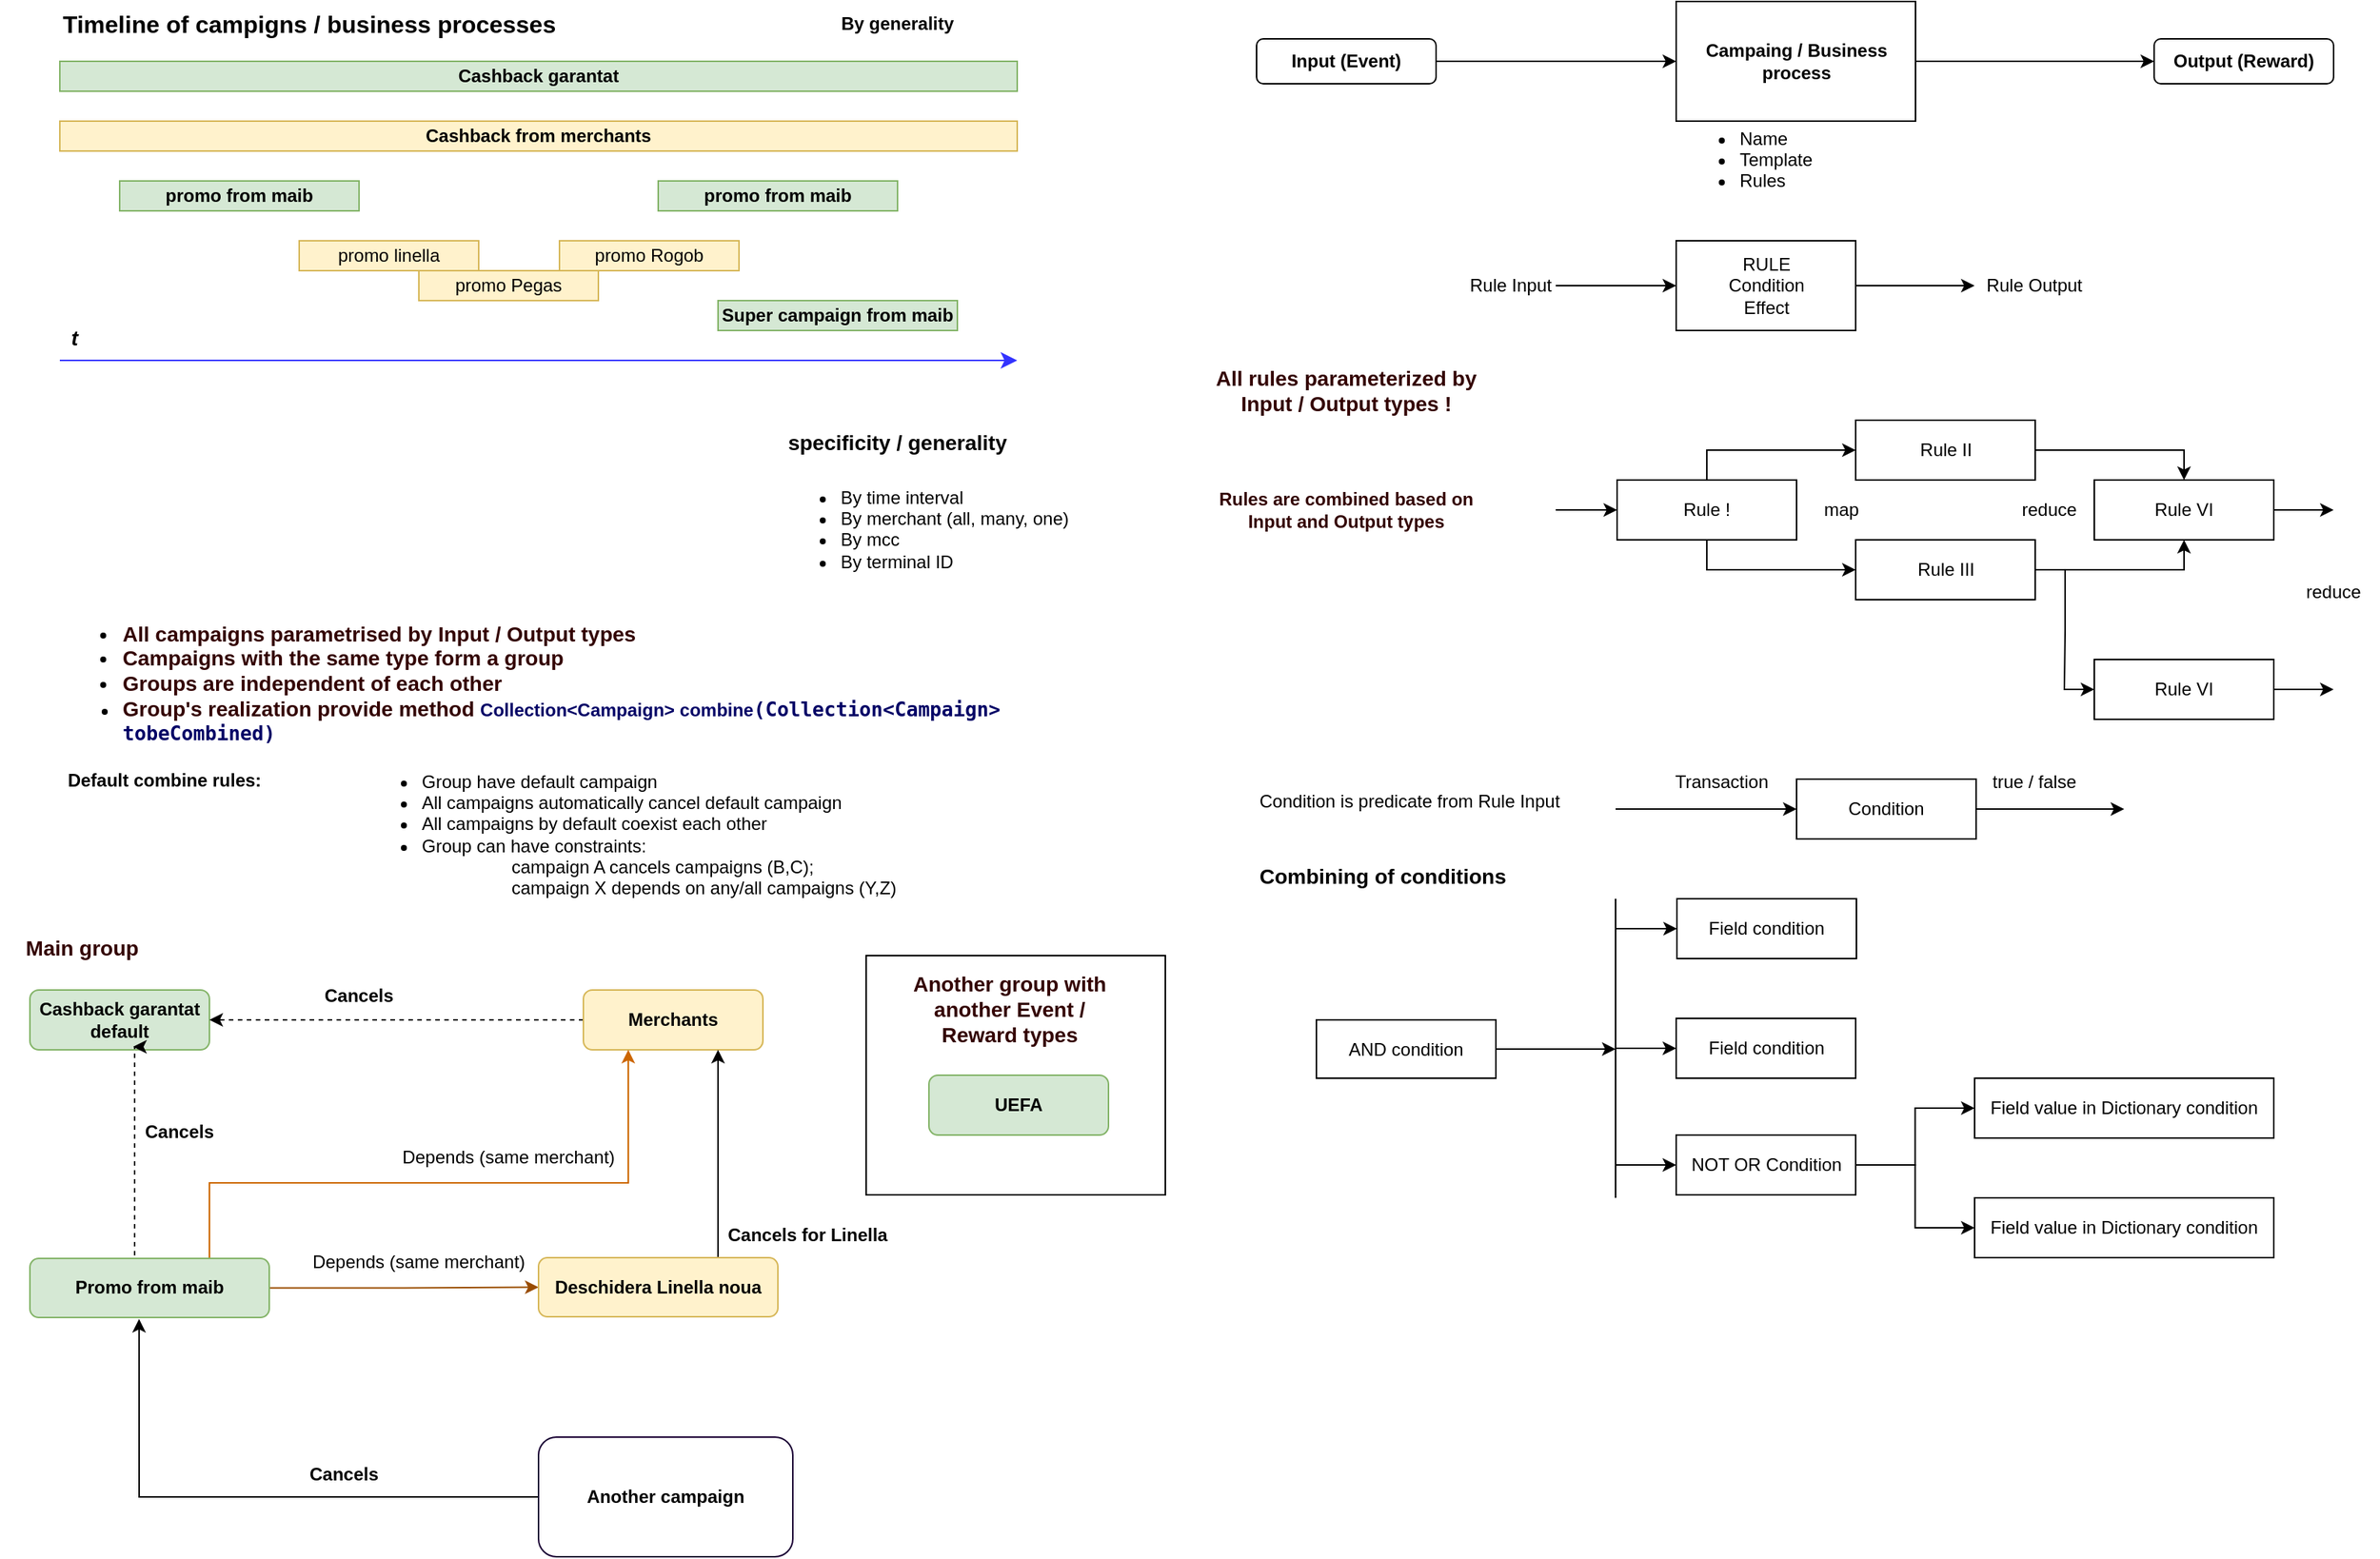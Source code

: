 <mxfile version="21.2.3" type="github">
  <diagram name="Страница 1" id="YVO7yBQdUToCooKlwACB">
    <mxGraphModel dx="1434" dy="796" grid="1" gridSize="10" guides="1" tooltips="1" connect="1" arrows="1" fold="1" page="1" pageScale="1" pageWidth="827" pageHeight="1169" math="0" shadow="0">
      <root>
        <mxCell id="0" />
        <mxCell id="1" parent="0" />
        <mxCell id="iBNtOLJXSLs2kxBYLgRO-43" value="" style="rounded=0;whiteSpace=wrap;html=1;" parent="1" vertex="1">
          <mxGeometry x="619" y="678" width="200" height="160" as="geometry" />
        </mxCell>
        <mxCell id="iBNtOLJXSLs2kxBYLgRO-1" value="&lt;b&gt;Cashback garantat&lt;/b&gt;" style="rounded=0;whiteSpace=wrap;html=1;fillColor=#d5e8d4;strokeColor=#82b366;" parent="1" vertex="1">
          <mxGeometry x="80" y="80" width="640" height="20" as="geometry" />
        </mxCell>
        <mxCell id="iBNtOLJXSLs2kxBYLgRO-2" value="&lt;b&gt;&lt;font style=&quot;font-size: 16px;&quot;&gt;Timeline of campigns / business processes&lt;/font&gt;&lt;/b&gt;" style="text;html=1;strokeColor=none;fillColor=none;align=left;verticalAlign=middle;whiteSpace=wrap;rounded=0;" parent="1" vertex="1">
          <mxGeometry x="80" y="40" width="340" height="30" as="geometry" />
        </mxCell>
        <mxCell id="iBNtOLJXSLs2kxBYLgRO-3" value="&lt;b&gt;By generality&lt;/b&gt;" style="text;html=1;strokeColor=none;fillColor=none;align=center;verticalAlign=middle;whiteSpace=wrap;rounded=0;" parent="1" vertex="1">
          <mxGeometry x="560" y="40" width="160" height="30" as="geometry" />
        </mxCell>
        <mxCell id="iBNtOLJXSLs2kxBYLgRO-4" value="&lt;b&gt;Cashback from merchants&lt;/b&gt;" style="rounded=0;whiteSpace=wrap;html=1;fillColor=#fff2cc;strokeColor=#d6b656;" parent="1" vertex="1">
          <mxGeometry x="80" y="120" width="640" height="20" as="geometry" />
        </mxCell>
        <mxCell id="iBNtOLJXSLs2kxBYLgRO-5" value="&lt;b&gt;promo from maib&lt;/b&gt;" style="rounded=0;whiteSpace=wrap;html=1;fillColor=#d5e8d4;strokeColor=#82b366;" parent="1" vertex="1">
          <mxGeometry x="120" y="160" width="160" height="20" as="geometry" />
        </mxCell>
        <mxCell id="iBNtOLJXSLs2kxBYLgRO-6" value="&lt;b&gt;promo from maib&lt;/b&gt;" style="rounded=0;whiteSpace=wrap;html=1;fillColor=#d5e8d4;strokeColor=#82b366;" parent="1" vertex="1">
          <mxGeometry x="480" y="160" width="160" height="20" as="geometry" />
        </mxCell>
        <mxCell id="iBNtOLJXSLs2kxBYLgRO-7" value="" style="edgeStyle=elbowEdgeStyle;elbow=horizontal;endArrow=classic;html=1;curved=0;rounded=0;endSize=8;startSize=8;strokeColor=#3333FF;" parent="1" edge="1">
          <mxGeometry width="50" height="50" relative="1" as="geometry">
            <mxPoint x="80" y="280" as="sourcePoint" />
            <mxPoint x="720" y="280" as="targetPoint" />
          </mxGeometry>
        </mxCell>
        <mxCell id="iBNtOLJXSLs2kxBYLgRO-8" value="&lt;b&gt;&lt;i&gt;&lt;font style=&quot;font-size: 14px;&quot;&gt;t&lt;/font&gt;&lt;/i&gt;&lt;/b&gt;" style="text;html=1;strokeColor=none;fillColor=none;align=center;verticalAlign=middle;whiteSpace=wrap;rounded=0;" parent="1" vertex="1">
          <mxGeometry x="80" y="250" width="20" height="30" as="geometry" />
        </mxCell>
        <mxCell id="iBNtOLJXSLs2kxBYLgRO-9" value="promo linella" style="rounded=0;whiteSpace=wrap;html=1;fillColor=#fff2cc;strokeColor=#d6b656;" parent="1" vertex="1">
          <mxGeometry x="240" y="200" width="120" height="20" as="geometry" />
        </mxCell>
        <mxCell id="iBNtOLJXSLs2kxBYLgRO-10" value="promo Pegas" style="rounded=0;whiteSpace=wrap;html=1;fillColor=#fff2cc;strokeColor=#d6b656;" parent="1" vertex="1">
          <mxGeometry x="320" y="220" width="120" height="20" as="geometry" />
        </mxCell>
        <mxCell id="iBNtOLJXSLs2kxBYLgRO-11" value="promo Rogob" style="rounded=0;whiteSpace=wrap;html=1;fillColor=#fff2cc;strokeColor=#d6b656;" parent="1" vertex="1">
          <mxGeometry x="414" y="200" width="120" height="20" as="geometry" />
        </mxCell>
        <mxCell id="iBNtOLJXSLs2kxBYLgRO-12" value="&lt;b&gt;Super campaign from maib&lt;/b&gt;" style="rounded=0;whiteSpace=wrap;html=1;fillColor=#d5e8d4;strokeColor=#82b366;" parent="1" vertex="1">
          <mxGeometry x="520" y="240" width="160" height="20" as="geometry" />
        </mxCell>
        <mxCell id="iBNtOLJXSLs2kxBYLgRO-13" value="&lt;b&gt;&lt;font style=&quot;font-size: 14px;&quot;&gt;specificity / generality&lt;/font&gt;&lt;/b&gt;" style="text;html=1;strokeColor=none;fillColor=none;align=center;verticalAlign=middle;whiteSpace=wrap;rounded=0;" parent="1" vertex="1">
          <mxGeometry x="560" y="320" width="160" height="30" as="geometry" />
        </mxCell>
        <mxCell id="iBNtOLJXSLs2kxBYLgRO-15" value="&lt;ul&gt;&lt;li&gt;By time interval&lt;/li&gt;&lt;li&gt;By merchant (all, many, one)&lt;/li&gt;&lt;li&gt;By mcc&lt;/li&gt;&lt;li&gt;By terminal ID&lt;/li&gt;&lt;/ul&gt;" style="text;strokeColor=none;fillColor=none;html=1;whiteSpace=wrap;verticalAlign=middle;overflow=hidden;" parent="1" vertex="1">
          <mxGeometry x="560" y="350" width="200" height="80" as="geometry" />
        </mxCell>
        <mxCell id="iBNtOLJXSLs2kxBYLgRO-21" value="&lt;b&gt;Cashback garantat&lt;br&gt;default&lt;br&gt;&lt;/b&gt;" style="rounded=1;whiteSpace=wrap;html=1;fillColor=#d5e8d4;strokeColor=#82b366;" parent="1" vertex="1">
          <mxGeometry x="60" y="701" width="120" height="40" as="geometry" />
        </mxCell>
        <mxCell id="iBNtOLJXSLs2kxBYLgRO-51" style="edgeStyle=orthogonalEdgeStyle;rounded=0;orthogonalLoop=1;jettySize=auto;html=1;exitX=0;exitY=0.5;exitDx=0;exitDy=0;dashed=1;" parent="1" target="iBNtOLJXSLs2kxBYLgRO-21" edge="1" source="iBNtOLJXSLs2kxBYLgRO-22">
          <mxGeometry relative="1" as="geometry">
            <mxPoint x="380" y="721" as="sourcePoint" />
          </mxGeometry>
        </mxCell>
        <mxCell id="iBNtOLJXSLs2kxBYLgRO-22" value="&lt;b&gt;Merchants&lt;/b&gt;" style="rounded=1;whiteSpace=wrap;html=1;fillColor=#fff2cc;strokeColor=#d6b656;" parent="1" vertex="1">
          <mxGeometry x="430" y="701" width="120" height="40" as="geometry" />
        </mxCell>
        <mxCell id="iBNtOLJXSLs2kxBYLgRO-26" value="&lt;b&gt;Cancels&lt;/b&gt;" style="text;html=1;strokeColor=none;fillColor=none;align=center;verticalAlign=middle;whiteSpace=wrap;rounded=0;" parent="1" vertex="1">
          <mxGeometry x="130" y="781" width="60" height="30" as="geometry" />
        </mxCell>
        <mxCell id="iBNtOLJXSLs2kxBYLgRO-28" style="edgeStyle=orthogonalEdgeStyle;rounded=0;orthogonalLoop=1;jettySize=auto;html=1;exitX=0.5;exitY=0;exitDx=0;exitDy=0;entryX=0.575;entryY=0.95;entryDx=0;entryDy=0;entryPerimeter=0;dashed=1;" parent="1" source="iBNtOLJXSLs2kxBYLgRO-27" target="iBNtOLJXSLs2kxBYLgRO-21" edge="1">
          <mxGeometry relative="1" as="geometry">
            <mxPoint x="130" y="750" as="targetPoint" />
            <Array as="points">
              <mxPoint x="130" y="881" />
            </Array>
          </mxGeometry>
        </mxCell>
        <mxCell id="KxVWxkjvfM31sfp2cjp--7" style="edgeStyle=orthogonalEdgeStyle;rounded=0;orthogonalLoop=1;jettySize=auto;html=1;entryX=0;entryY=0.5;entryDx=0;entryDy=0;strokeColor=#994C00;" edge="1" parent="1" source="iBNtOLJXSLs2kxBYLgRO-27" target="iBNtOLJXSLs2kxBYLgRO-32">
          <mxGeometry relative="1" as="geometry" />
        </mxCell>
        <mxCell id="KxVWxkjvfM31sfp2cjp--9" style="edgeStyle=orthogonalEdgeStyle;rounded=0;orthogonalLoop=1;jettySize=auto;html=1;entryX=0.25;entryY=1;entryDx=0;entryDy=0;strokeColor=#CC6600;" edge="1" parent="1" source="iBNtOLJXSLs2kxBYLgRO-27" target="iBNtOLJXSLs2kxBYLgRO-22">
          <mxGeometry relative="1" as="geometry">
            <Array as="points">
              <mxPoint x="180" y="830" />
              <mxPoint x="460" y="830" />
            </Array>
          </mxGeometry>
        </mxCell>
        <mxCell id="iBNtOLJXSLs2kxBYLgRO-27" value="&lt;b&gt;Promo from maib&lt;/b&gt;" style="rounded=1;whiteSpace=wrap;html=1;fillColor=#d5e8d4;strokeColor=#82b366;" parent="1" vertex="1">
          <mxGeometry x="60" y="880.5" width="160" height="39.5" as="geometry" />
        </mxCell>
        <mxCell id="iBNtOLJXSLs2kxBYLgRO-53" style="edgeStyle=orthogonalEdgeStyle;rounded=0;orthogonalLoop=1;jettySize=auto;html=1;" parent="1" source="iBNtOLJXSLs2kxBYLgRO-32" target="iBNtOLJXSLs2kxBYLgRO-22" edge="1">
          <mxGeometry relative="1" as="geometry">
            <Array as="points">
              <mxPoint x="520" y="760" />
              <mxPoint x="520" y="760" />
            </Array>
          </mxGeometry>
        </mxCell>
        <mxCell id="iBNtOLJXSLs2kxBYLgRO-32" value="&lt;b&gt;Deschidera Linella noua&lt;/b&gt;" style="rounded=1;whiteSpace=wrap;html=1;fillColor=#fff2cc;strokeColor=#d6b656;" parent="1" vertex="1">
          <mxGeometry x="400" y="880" width="160" height="39.5" as="geometry" />
        </mxCell>
        <mxCell id="iBNtOLJXSLs2kxBYLgRO-36" value="&lt;b&gt;Cancels for Linella&lt;/b&gt;" style="text;html=1;strokeColor=none;fillColor=none;align=center;verticalAlign=middle;whiteSpace=wrap;rounded=0;" parent="1" vertex="1">
          <mxGeometry x="520" y="850" width="120" height="30" as="geometry" />
        </mxCell>
        <mxCell id="iBNtOLJXSLs2kxBYLgRO-39" value="&lt;b&gt;UEFA&lt;/b&gt;" style="rounded=1;whiteSpace=wrap;html=1;fillColor=#d5e8d4;strokeColor=#82b366;" parent="1" vertex="1">
          <mxGeometry x="661" y="758" width="120" height="40" as="geometry" />
        </mxCell>
        <mxCell id="iBNtOLJXSLs2kxBYLgRO-44" value="&lt;font size=&quot;1&quot; color=&quot;#330000&quot;&gt;&lt;b style=&quot;font-size: 14px;&quot;&gt;Another group with another Event / Reward types&lt;/b&gt;&lt;/font&gt;" style="text;html=1;strokeColor=none;fillColor=none;align=center;verticalAlign=middle;whiteSpace=wrap;rounded=0;" parent="1" vertex="1">
          <mxGeometry x="645" y="688" width="140" height="52" as="geometry" />
        </mxCell>
        <mxCell id="iBNtOLJXSLs2kxBYLgRO-47" value="&lt;b&gt;&lt;font style=&quot;font-size: 14px;&quot; color=&quot;#330000&quot;&gt;Main group&lt;/font&gt;&lt;/b&gt;" style="text;html=1;strokeColor=none;fillColor=none;align=center;verticalAlign=middle;whiteSpace=wrap;rounded=0;" parent="1" vertex="1">
          <mxGeometry x="40" y="658" width="110" height="30" as="geometry" />
        </mxCell>
        <mxCell id="iBNtOLJXSLs2kxBYLgRO-49" value="&lt;ul style=&quot;&quot;&gt;&lt;li style=&quot;font-size: 14px;&quot;&gt;&lt;font color=&quot;#330000&quot;&gt;&lt;b style=&quot;border-color: var(--border-color);&quot;&gt;All campaigns parametrised by Input / Output types&lt;/b&gt;&lt;br&gt;&lt;/font&gt;&lt;/li&gt;&lt;li style=&quot;font-size: 14px;&quot;&gt;&lt;b&gt;&lt;font color=&quot;#330000&quot;&gt;Сampaigns with the same type form a group&lt;/font&gt;&lt;/b&gt;&lt;/li&gt;&lt;li style=&quot;font-size: 14px;&quot;&gt;&lt;b&gt;&lt;font color=&quot;#330000&quot;&gt;Groups are independent of each other&lt;/font&gt;&lt;/b&gt;&lt;br&gt;&lt;/li&gt;&lt;li style=&quot;&quot;&gt;&lt;font size=&quot;1&quot; color=&quot;#330000&quot;&gt;&lt;b style=&quot;font-size: 14px;&quot;&gt;Group&#39;s realization provide method&amp;nbsp;&lt;/b&gt;&lt;/font&gt;&lt;b&gt;&lt;font color=&quot;#000066&quot;&gt;Collection&amp;lt;Campaign&amp;gt; combine&lt;span style=&quot;font-family: &amp;quot;JetBrains Mono&amp;quot;, monospace; font-size: 9.8pt;&quot;&gt;(Collection&amp;lt;Campaign&amp;gt; tobeCombined)&lt;/span&gt;&lt;/font&gt;&lt;/b&gt;&lt;/li&gt;&lt;/ul&gt;" style="text;strokeColor=none;fillColor=none;html=1;whiteSpace=wrap;verticalAlign=middle;overflow=hidden;" parent="1" vertex="1">
          <mxGeometry x="80" y="440" width="730" height="110" as="geometry" />
        </mxCell>
        <mxCell id="iBNtOLJXSLs2kxBYLgRO-52" value="&lt;b&gt;Cancels&lt;/b&gt;" style="text;html=1;strokeColor=none;fillColor=none;align=center;verticalAlign=middle;whiteSpace=wrap;rounded=0;" parent="1" vertex="1">
          <mxGeometry x="250" y="690" width="60" height="30" as="geometry" />
        </mxCell>
        <mxCell id="iBNtOLJXSLs2kxBYLgRO-60" style="edgeStyle=orthogonalEdgeStyle;rounded=0;orthogonalLoop=1;jettySize=auto;html=1;entryX=0.456;entryY=1.025;entryDx=0;entryDy=0;entryPerimeter=0;" parent="1" source="iBNtOLJXSLs2kxBYLgRO-55" target="iBNtOLJXSLs2kxBYLgRO-27" edge="1">
          <mxGeometry relative="1" as="geometry" />
        </mxCell>
        <mxCell id="iBNtOLJXSLs2kxBYLgRO-55" value="&lt;b&gt;Another campaign&lt;/b&gt;" style="rounded=1;whiteSpace=wrap;html=1;strokeColor=#190033;" parent="1" vertex="1">
          <mxGeometry x="400" y="1000" width="170" height="80" as="geometry" />
        </mxCell>
        <mxCell id="iBNtOLJXSLs2kxBYLgRO-57" value="Depends (same merchant)" style="text;html=1;strokeColor=none;fillColor=none;align=center;verticalAlign=middle;whiteSpace=wrap;rounded=0;" parent="1" vertex="1">
          <mxGeometry x="240" y="868" width="160" height="30" as="geometry" />
        </mxCell>
        <mxCell id="iBNtOLJXSLs2kxBYLgRO-62" value="&lt;b&gt;Cancels&lt;/b&gt;" style="text;html=1;strokeColor=none;fillColor=none;align=center;verticalAlign=middle;whiteSpace=wrap;rounded=0;" parent="1" vertex="1">
          <mxGeometry x="240" y="1010" width="60" height="30" as="geometry" />
        </mxCell>
        <mxCell id="iBNtOLJXSLs2kxBYLgRO-67" style="edgeStyle=orthogonalEdgeStyle;rounded=0;orthogonalLoop=1;jettySize=auto;html=1;entryX=0;entryY=0.5;entryDx=0;entryDy=0;" parent="1" source="iBNtOLJXSLs2kxBYLgRO-63" target="iBNtOLJXSLs2kxBYLgRO-66" edge="1">
          <mxGeometry relative="1" as="geometry" />
        </mxCell>
        <mxCell id="iBNtOLJXSLs2kxBYLgRO-63" value="&lt;b&gt;Campaing / Business process&lt;/b&gt;" style="rounded=0;whiteSpace=wrap;html=1;" parent="1" vertex="1">
          <mxGeometry x="1160.5" y="40" width="160" height="80" as="geometry" />
        </mxCell>
        <mxCell id="iBNtOLJXSLs2kxBYLgRO-65" style="edgeStyle=orthogonalEdgeStyle;rounded=0;orthogonalLoop=1;jettySize=auto;html=1;entryX=0;entryY=0.5;entryDx=0;entryDy=0;" parent="1" source="iBNtOLJXSLs2kxBYLgRO-64" target="iBNtOLJXSLs2kxBYLgRO-63" edge="1">
          <mxGeometry relative="1" as="geometry" />
        </mxCell>
        <mxCell id="iBNtOLJXSLs2kxBYLgRO-64" value="&lt;b&gt;Input (Event)&lt;/b&gt;" style="rounded=1;whiteSpace=wrap;html=1;" parent="1" vertex="1">
          <mxGeometry x="880" y="65" width="120" height="30" as="geometry" />
        </mxCell>
        <mxCell id="iBNtOLJXSLs2kxBYLgRO-66" value="&lt;b&gt;Output (Reward)&lt;/b&gt;" style="rounded=1;whiteSpace=wrap;html=1;" parent="1" vertex="1">
          <mxGeometry x="1480" y="65" width="120" height="30" as="geometry" />
        </mxCell>
        <mxCell id="iBNtOLJXSLs2kxBYLgRO-68" value="&lt;ul&gt;&lt;li&gt;Name&lt;/li&gt;&lt;li&gt;Template&lt;/li&gt;&lt;li&gt;Rules&lt;/li&gt;&lt;/ul&gt;" style="text;strokeColor=none;fillColor=none;html=1;whiteSpace=wrap;verticalAlign=middle;overflow=hidden;" parent="1" vertex="1">
          <mxGeometry x="1161" y="110" width="159.5" height="60" as="geometry" />
        </mxCell>
        <mxCell id="iBNtOLJXSLs2kxBYLgRO-73" style="edgeStyle=orthogonalEdgeStyle;rounded=0;orthogonalLoop=1;jettySize=auto;html=1;entryX=0;entryY=0.5;entryDx=0;entryDy=0;" parent="1" source="iBNtOLJXSLs2kxBYLgRO-69" target="iBNtOLJXSLs2kxBYLgRO-71" edge="1">
          <mxGeometry relative="1" as="geometry" />
        </mxCell>
        <mxCell id="iBNtOLJXSLs2kxBYLgRO-69" value="RULE&lt;br&gt;Condition&lt;br&gt;Effect" style="rounded=0;whiteSpace=wrap;html=1;" parent="1" vertex="1">
          <mxGeometry x="1160.5" y="200" width="120" height="60" as="geometry" />
        </mxCell>
        <mxCell id="iBNtOLJXSLs2kxBYLgRO-72" style="edgeStyle=orthogonalEdgeStyle;rounded=0;orthogonalLoop=1;jettySize=auto;html=1;entryX=0;entryY=0.5;entryDx=0;entryDy=0;" parent="1" source="iBNtOLJXSLs2kxBYLgRO-70" target="iBNtOLJXSLs2kxBYLgRO-69" edge="1">
          <mxGeometry relative="1" as="geometry" />
        </mxCell>
        <mxCell id="iBNtOLJXSLs2kxBYLgRO-70" value="Rule Input" style="text;html=1;strokeColor=none;fillColor=none;align=center;verticalAlign=middle;whiteSpace=wrap;rounded=0;" parent="1" vertex="1">
          <mxGeometry x="1020" y="215" width="60" height="30" as="geometry" />
        </mxCell>
        <mxCell id="iBNtOLJXSLs2kxBYLgRO-71" value="Rule Output" style="text;html=1;strokeColor=none;fillColor=none;align=center;verticalAlign=middle;whiteSpace=wrap;rounded=0;" parent="1" vertex="1">
          <mxGeometry x="1360" y="215" width="80" height="30" as="geometry" />
        </mxCell>
        <mxCell id="iBNtOLJXSLs2kxBYLgRO-74" value="&lt;b&gt;&lt;font color=&quot;#330000&quot; style=&quot;font-size: 14px;&quot;&gt;All rules parameterized by Input / Output types !&lt;/font&gt;&lt;/b&gt;" style="text;html=1;strokeColor=none;fillColor=none;align=center;verticalAlign=middle;whiteSpace=wrap;rounded=0;" parent="1" vertex="1">
          <mxGeometry x="840" y="280" width="200" height="40" as="geometry" />
        </mxCell>
        <mxCell id="iBNtOLJXSLs2kxBYLgRO-75" value="&lt;font color=&quot;#330000&quot;&gt;&lt;b&gt;Rules are combined based on Input and Output types&lt;/b&gt;&lt;/font&gt;" style="text;html=1;strokeColor=none;fillColor=none;align=center;verticalAlign=middle;whiteSpace=wrap;rounded=0;" parent="1" vertex="1">
          <mxGeometry x="840" y="360" width="200" height="40" as="geometry" />
        </mxCell>
        <mxCell id="iBNtOLJXSLs2kxBYLgRO-79" style="edgeStyle=orthogonalEdgeStyle;rounded=0;orthogonalLoop=1;jettySize=auto;html=1;entryX=0;entryY=0.5;entryDx=0;entryDy=0;" parent="1" source="iBNtOLJXSLs2kxBYLgRO-76" target="iBNtOLJXSLs2kxBYLgRO-77" edge="1">
          <mxGeometry relative="1" as="geometry">
            <mxPoint x="1320" y="340" as="targetPoint" />
            <Array as="points">
              <mxPoint x="1181" y="340" />
            </Array>
          </mxGeometry>
        </mxCell>
        <mxCell id="iBNtOLJXSLs2kxBYLgRO-83" style="edgeStyle=orthogonalEdgeStyle;rounded=0;orthogonalLoop=1;jettySize=auto;html=1;entryX=0;entryY=0.5;entryDx=0;entryDy=0;" parent="1" source="iBNtOLJXSLs2kxBYLgRO-76" target="iBNtOLJXSLs2kxBYLgRO-78" edge="1">
          <mxGeometry relative="1" as="geometry">
            <mxPoint x="1320" y="420" as="targetPoint" />
            <Array as="points">
              <mxPoint x="1181" y="420" />
            </Array>
          </mxGeometry>
        </mxCell>
        <mxCell id="iBNtOLJXSLs2kxBYLgRO-90" value="" style="edgeStyle=orthogonalEdgeStyle;rounded=0;orthogonalLoop=1;jettySize=auto;html=1;startArrow=classic;startFill=1;endArrow=none;endFill=0;" parent="1" source="iBNtOLJXSLs2kxBYLgRO-76" edge="1">
          <mxGeometry relative="1" as="geometry">
            <mxPoint x="1080" y="380" as="targetPoint" />
          </mxGeometry>
        </mxCell>
        <mxCell id="iBNtOLJXSLs2kxBYLgRO-76" value="Rule !" style="rounded=0;whiteSpace=wrap;html=1;" parent="1" vertex="1">
          <mxGeometry x="1121" y="360" width="120" height="40" as="geometry" />
        </mxCell>
        <mxCell id="iBNtOLJXSLs2kxBYLgRO-85" style="edgeStyle=orthogonalEdgeStyle;rounded=0;orthogonalLoop=1;jettySize=auto;html=1;entryX=0.5;entryY=0;entryDx=0;entryDy=0;" parent="1" source="iBNtOLJXSLs2kxBYLgRO-77" target="iBNtOLJXSLs2kxBYLgRO-84" edge="1">
          <mxGeometry relative="1" as="geometry" />
        </mxCell>
        <mxCell id="iBNtOLJXSLs2kxBYLgRO-77" value="Rule II" style="rounded=0;whiteSpace=wrap;html=1;" parent="1" vertex="1">
          <mxGeometry x="1280.5" y="320" width="120" height="40" as="geometry" />
        </mxCell>
        <mxCell id="iBNtOLJXSLs2kxBYLgRO-86" style="edgeStyle=orthogonalEdgeStyle;rounded=0;orthogonalLoop=1;jettySize=auto;html=1;entryX=0.5;entryY=1;entryDx=0;entryDy=0;" parent="1" source="iBNtOLJXSLs2kxBYLgRO-78" target="iBNtOLJXSLs2kxBYLgRO-84" edge="1">
          <mxGeometry relative="1" as="geometry" />
        </mxCell>
        <mxCell id="KxVWxkjvfM31sfp2cjp--2" style="edgeStyle=orthogonalEdgeStyle;rounded=0;orthogonalLoop=1;jettySize=auto;html=1;entryX=0;entryY=0.5;entryDx=0;entryDy=0;" edge="1" parent="1" source="iBNtOLJXSLs2kxBYLgRO-78" target="KxVWxkjvfM31sfp2cjp--1">
          <mxGeometry relative="1" as="geometry" />
        </mxCell>
        <mxCell id="iBNtOLJXSLs2kxBYLgRO-78" value="Rule III" style="rounded=0;whiteSpace=wrap;html=1;" parent="1" vertex="1">
          <mxGeometry x="1280.5" y="400" width="120" height="40" as="geometry" />
        </mxCell>
        <mxCell id="iBNtOLJXSLs2kxBYLgRO-89" style="edgeStyle=orthogonalEdgeStyle;rounded=0;orthogonalLoop=1;jettySize=auto;html=1;" parent="1" source="iBNtOLJXSLs2kxBYLgRO-84" edge="1">
          <mxGeometry relative="1" as="geometry">
            <mxPoint x="1600" y="380" as="targetPoint" />
          </mxGeometry>
        </mxCell>
        <mxCell id="iBNtOLJXSLs2kxBYLgRO-84" value="Rule VI" style="rounded=0;whiteSpace=wrap;html=1;" parent="1" vertex="1">
          <mxGeometry x="1440" y="360" width="120" height="40" as="geometry" />
        </mxCell>
        <mxCell id="iBNtOLJXSLs2kxBYLgRO-87" value="map" style="text;html=1;strokeColor=none;fillColor=none;align=center;verticalAlign=middle;whiteSpace=wrap;rounded=0;" parent="1" vertex="1">
          <mxGeometry x="1241" y="365" width="60" height="30" as="geometry" />
        </mxCell>
        <mxCell id="iBNtOLJXSLs2kxBYLgRO-88" value="reduce" style="text;html=1;strokeColor=none;fillColor=none;align=center;verticalAlign=middle;whiteSpace=wrap;rounded=0;" parent="1" vertex="1">
          <mxGeometry x="1380" y="365" width="60" height="30" as="geometry" />
        </mxCell>
        <mxCell id="KxVWxkjvfM31sfp2cjp--3" style="edgeStyle=orthogonalEdgeStyle;rounded=0;orthogonalLoop=1;jettySize=auto;html=1;" edge="1" parent="1" source="KxVWxkjvfM31sfp2cjp--1">
          <mxGeometry relative="1" as="geometry">
            <mxPoint x="1600" y="500" as="targetPoint" />
          </mxGeometry>
        </mxCell>
        <mxCell id="KxVWxkjvfM31sfp2cjp--1" value="Rule VI" style="rounded=0;whiteSpace=wrap;html=1;" vertex="1" parent="1">
          <mxGeometry x="1440" y="480" width="120" height="40" as="geometry" />
        </mxCell>
        <mxCell id="KxVWxkjvfM31sfp2cjp--4" value="reduce" style="text;html=1;strokeColor=none;fillColor=none;align=center;verticalAlign=middle;whiteSpace=wrap;rounded=0;" vertex="1" parent="1">
          <mxGeometry x="1570" y="420" width="60" height="30" as="geometry" />
        </mxCell>
        <mxCell id="KxVWxkjvfM31sfp2cjp--5" value="&lt;b&gt;Default combine rules:&lt;/b&gt;" style="text;html=1;strokeColor=none;fillColor=none;align=center;verticalAlign=middle;whiteSpace=wrap;rounded=0;" vertex="1" parent="1">
          <mxGeometry x="80" y="546" width="140" height="30" as="geometry" />
        </mxCell>
        <mxCell id="KxVWxkjvfM31sfp2cjp--6" value="&lt;ul&gt;&lt;li&gt;Group have default campaign&lt;/li&gt;&lt;li&gt;All campaigns automatically cancel default campaign&lt;/li&gt;&lt;li&gt;All campaigns by default coexist each other&lt;/li&gt;&lt;li&gt;Group can have constraints: &lt;br&gt;&amp;nbsp; &amp;nbsp; &amp;nbsp; &amp;nbsp; &amp;nbsp; &amp;nbsp; &amp;nbsp; &amp;nbsp; &amp;nbsp; campaign A cancels campaigns (B,C);&lt;br&gt;&amp;nbsp; &amp;nbsp; &amp;nbsp; &amp;nbsp; &amp;nbsp; &amp;nbsp; &amp;nbsp; &amp;nbsp; &amp;nbsp; campaign X depends on any/all campaigns (Y,Z)&lt;/li&gt;&lt;/ul&gt;" style="text;strokeColor=none;fillColor=none;html=1;whiteSpace=wrap;verticalAlign=middle;overflow=hidden;" vertex="1" parent="1">
          <mxGeometry x="280" y="540" width="510" height="110" as="geometry" />
        </mxCell>
        <mxCell id="KxVWxkjvfM31sfp2cjp--10" value="Depends (same merchant)" style="text;html=1;strokeColor=none;fillColor=none;align=center;verticalAlign=middle;whiteSpace=wrap;rounded=0;" vertex="1" parent="1">
          <mxGeometry x="300" y="798" width="160" height="30" as="geometry" />
        </mxCell>
        <mxCell id="KxVWxkjvfM31sfp2cjp--17" style="edgeStyle=orthogonalEdgeStyle;rounded=0;orthogonalLoop=1;jettySize=auto;html=1;" edge="1" parent="1" source="KxVWxkjvfM31sfp2cjp--11">
          <mxGeometry relative="1" as="geometry">
            <mxPoint x="1120" y="740.5" as="targetPoint" />
          </mxGeometry>
        </mxCell>
        <mxCell id="KxVWxkjvfM31sfp2cjp--11" value="AND condition" style="rounded=0;whiteSpace=wrap;html=1;" vertex="1" parent="1">
          <mxGeometry x="920" y="721" width="120" height="39" as="geometry" />
        </mxCell>
        <mxCell id="KxVWxkjvfM31sfp2cjp--12" value="&lt;b&gt;&lt;font style=&quot;font-size: 14px;&quot;&gt;Combining of conditions&lt;/font&gt;&lt;/b&gt;" style="text;html=1;strokeColor=none;fillColor=none;align=left;verticalAlign=middle;whiteSpace=wrap;rounded=0;" vertex="1" parent="1">
          <mxGeometry x="880" y="610" width="170" height="30" as="geometry" />
        </mxCell>
        <mxCell id="KxVWxkjvfM31sfp2cjp--19" style="edgeStyle=orthogonalEdgeStyle;rounded=0;orthogonalLoop=1;jettySize=auto;html=1;startArrow=classic;startFill=1;endArrow=none;endFill=0;" edge="1" parent="1" source="KxVWxkjvfM31sfp2cjp--13">
          <mxGeometry relative="1" as="geometry">
            <mxPoint x="1120" y="660" as="targetPoint" />
          </mxGeometry>
        </mxCell>
        <mxCell id="KxVWxkjvfM31sfp2cjp--13" value="Field condition" style="rounded=0;whiteSpace=wrap;html=1;" vertex="1" parent="1">
          <mxGeometry x="1161" y="640" width="120" height="40" as="geometry" />
        </mxCell>
        <mxCell id="KxVWxkjvfM31sfp2cjp--20" style="edgeStyle=orthogonalEdgeStyle;rounded=0;orthogonalLoop=1;jettySize=auto;html=1;startArrow=classic;startFill=1;endArrow=none;endFill=0;" edge="1" parent="1" source="KxVWxkjvfM31sfp2cjp--14">
          <mxGeometry relative="1" as="geometry">
            <mxPoint x="1120" y="740" as="targetPoint" />
          </mxGeometry>
        </mxCell>
        <mxCell id="KxVWxkjvfM31sfp2cjp--14" value="Field condition" style="rounded=0;whiteSpace=wrap;html=1;" vertex="1" parent="1">
          <mxGeometry x="1160.5" y="720" width="120" height="40" as="geometry" />
        </mxCell>
        <mxCell id="KxVWxkjvfM31sfp2cjp--21" style="edgeStyle=orthogonalEdgeStyle;rounded=0;orthogonalLoop=1;jettySize=auto;html=1;startArrow=classic;startFill=1;endArrow=none;endFill=0;" edge="1" parent="1" source="KxVWxkjvfM31sfp2cjp--15">
          <mxGeometry relative="1" as="geometry">
            <mxPoint x="1120" y="818" as="targetPoint" />
          </mxGeometry>
        </mxCell>
        <mxCell id="KxVWxkjvfM31sfp2cjp--24" style="edgeStyle=orthogonalEdgeStyle;rounded=0;orthogonalLoop=1;jettySize=auto;html=1;entryX=0;entryY=0.5;entryDx=0;entryDy=0;" edge="1" parent="1" source="KxVWxkjvfM31sfp2cjp--15" target="KxVWxkjvfM31sfp2cjp--22">
          <mxGeometry relative="1" as="geometry" />
        </mxCell>
        <mxCell id="KxVWxkjvfM31sfp2cjp--25" style="edgeStyle=orthogonalEdgeStyle;rounded=0;orthogonalLoop=1;jettySize=auto;html=1;entryX=0;entryY=0.5;entryDx=0;entryDy=0;" edge="1" parent="1" source="KxVWxkjvfM31sfp2cjp--15" target="KxVWxkjvfM31sfp2cjp--23">
          <mxGeometry relative="1" as="geometry" />
        </mxCell>
        <mxCell id="KxVWxkjvfM31sfp2cjp--15" value="NOT OR Condition" style="rounded=0;whiteSpace=wrap;html=1;" vertex="1" parent="1">
          <mxGeometry x="1160.5" y="798" width="120" height="40" as="geometry" />
        </mxCell>
        <mxCell id="KxVWxkjvfM31sfp2cjp--16" value="" style="endArrow=none;html=1;rounded=0;" edge="1" parent="1">
          <mxGeometry width="50" height="50" relative="1" as="geometry">
            <mxPoint x="1120" y="840" as="sourcePoint" />
            <mxPoint x="1120" y="640" as="targetPoint" />
          </mxGeometry>
        </mxCell>
        <mxCell id="KxVWxkjvfM31sfp2cjp--22" value="Field value in Dictionary condition" style="rounded=0;whiteSpace=wrap;html=1;" vertex="1" parent="1">
          <mxGeometry x="1360" y="760" width="200" height="40" as="geometry" />
        </mxCell>
        <mxCell id="KxVWxkjvfM31sfp2cjp--23" value="Field value in Dictionary condition" style="rounded=0;whiteSpace=wrap;html=1;" vertex="1" parent="1">
          <mxGeometry x="1360" y="840" width="200" height="40" as="geometry" />
        </mxCell>
        <mxCell id="KxVWxkjvfM31sfp2cjp--26" value="Condition is predicate from Rule Input" style="text;html=1;strokeColor=none;fillColor=none;align=left;verticalAlign=middle;whiteSpace=wrap;rounded=0;" vertex="1" parent="1">
          <mxGeometry x="880" y="560" width="230" height="30" as="geometry" />
        </mxCell>
        <mxCell id="KxVWxkjvfM31sfp2cjp--29" style="edgeStyle=orthogonalEdgeStyle;rounded=0;orthogonalLoop=1;jettySize=auto;html=1;" edge="1" parent="1" source="KxVWxkjvfM31sfp2cjp--27">
          <mxGeometry relative="1" as="geometry">
            <mxPoint x="1460" y="580" as="targetPoint" />
          </mxGeometry>
        </mxCell>
        <mxCell id="KxVWxkjvfM31sfp2cjp--31" style="edgeStyle=orthogonalEdgeStyle;rounded=0;orthogonalLoop=1;jettySize=auto;html=1;startArrow=classic;startFill=1;endArrow=none;endFill=0;" edge="1" parent="1" source="KxVWxkjvfM31sfp2cjp--27">
          <mxGeometry relative="1" as="geometry">
            <mxPoint x="1120" y="580" as="targetPoint" />
          </mxGeometry>
        </mxCell>
        <mxCell id="KxVWxkjvfM31sfp2cjp--27" value="Condition" style="rounded=0;whiteSpace=wrap;html=1;" vertex="1" parent="1">
          <mxGeometry x="1241" y="560" width="120" height="40" as="geometry" />
        </mxCell>
        <mxCell id="KxVWxkjvfM31sfp2cjp--30" value="true / false" style="text;html=1;strokeColor=none;fillColor=none;align=center;verticalAlign=middle;whiteSpace=wrap;rounded=0;" vertex="1" parent="1">
          <mxGeometry x="1370" y="547" width="60" height="30" as="geometry" />
        </mxCell>
        <mxCell id="KxVWxkjvfM31sfp2cjp--32" value="Transaction" style="text;html=1;strokeColor=none;fillColor=none;align=center;verticalAlign=middle;whiteSpace=wrap;rounded=0;" vertex="1" parent="1">
          <mxGeometry x="1161" y="547" width="60" height="30" as="geometry" />
        </mxCell>
      </root>
    </mxGraphModel>
  </diagram>
</mxfile>

